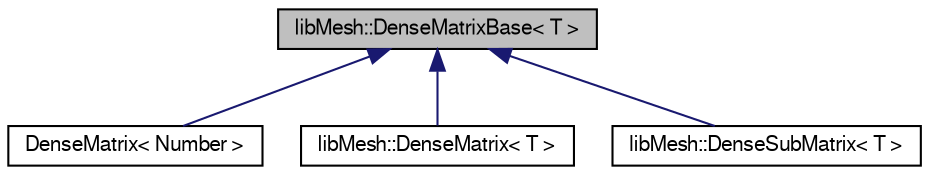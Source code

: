 digraph "libMesh::DenseMatrixBase&lt; T &gt;"
{
  edge [fontname="FreeSans",fontsize="10",labelfontname="FreeSans",labelfontsize="10"];
  node [fontname="FreeSans",fontsize="10",shape=record];
  Node1 [label="libMesh::DenseMatrixBase\< T \>",height=0.2,width=0.4,color="black", fillcolor="grey75", style="filled", fontcolor="black"];
  Node1 -> Node2 [dir="back",color="midnightblue",fontsize="10",style="solid",fontname="FreeSans"];
  Node2 [label="DenseMatrix\< Number \>",height=0.2,width=0.4,color="black", fillcolor="white", style="filled",URL="$classlibMesh_1_1DenseMatrix.html"];
  Node1 -> Node3 [dir="back",color="midnightblue",fontsize="10",style="solid",fontname="FreeSans"];
  Node3 [label="libMesh::DenseMatrix\< T \>",height=0.2,width=0.4,color="black", fillcolor="white", style="filled",URL="$classlibMesh_1_1DenseMatrix.html"];
  Node1 -> Node4 [dir="back",color="midnightblue",fontsize="10",style="solid",fontname="FreeSans"];
  Node4 [label="libMesh::DenseSubMatrix\< T \>",height=0.2,width=0.4,color="black", fillcolor="white", style="filled",URL="$classlibMesh_1_1DenseSubMatrix.html"];
}
